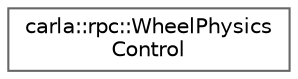 digraph "类继承关系图"
{
 // INTERACTIVE_SVG=YES
 // LATEX_PDF_SIZE
  bgcolor="transparent";
  edge [fontname=Helvetica,fontsize=10,labelfontname=Helvetica,labelfontsize=10];
  node [fontname=Helvetica,fontsize=10,shape=box,height=0.2,width=0.4];
  rankdir="LR";
  Node0 [id="Node000000",label="carla::rpc::WheelPhysics\lControl",height=0.2,width=0.4,color="grey40", fillcolor="white", style="filled",URL="$d5/d9b/classcarla_1_1rpc_1_1WheelPhysicsControl.html",tooltip=" "];
}

